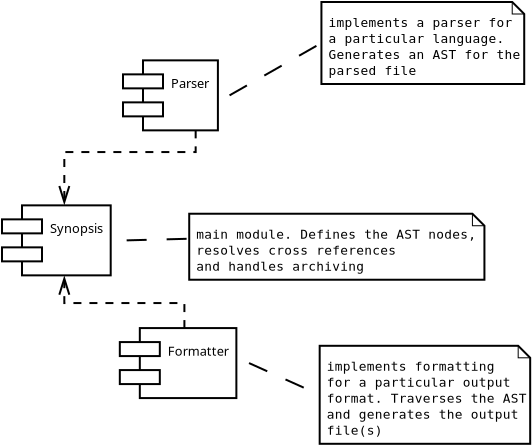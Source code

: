 <?xml version="1.0"?>
<diagram xmlns:dia="http://www.lysator.liu.se/~alla/dia/">
  <diagramdata>
    <attribute name="background">
      <color val="#ffffff"/>
    </attribute>
    <attribute name="paper">
      <composite type="paper">
        <attribute name="name">
          <string>#A4#</string>
        </attribute>
        <attribute name="tmargin">
          <real val="2.82"/>
        </attribute>
        <attribute name="bmargin">
          <real val="2.82"/>
        </attribute>
        <attribute name="lmargin">
          <real val="2.82"/>
        </attribute>
        <attribute name="rmargin">
          <real val="2.82"/>
        </attribute>
        <attribute name="is_portrait">
          <boolean val="true"/>
        </attribute>
        <attribute name="scaling">
          <real val="1"/>
        </attribute>
        <attribute name="fitto">
          <boolean val="false"/>
        </attribute>
      </composite>
    </attribute>
  </diagramdata>
  <layer name="Background" visible="true">
    <object type="UML - Component" version="0" id="O0">
      <attribute name="obj_pos">
        <point val="6,10.6"/>
      </attribute>
      <attribute name="obj_bb">
        <rectangle val="5.95,10.55;12.282,14.15"/>
      </attribute>
      <attribute name="elem_corner">
        <point val="6,10.6"/>
      </attribute>
      <attribute name="elem_width">
        <real val="6.232"/>
      </attribute>
      <attribute name="elem_height">
        <real val="3.5"/>
      </attribute>
      <attribute name="text">
        <composite type="text">
          <attribute name="string">
            <string>#Synopsis#</string>
          </attribute>
          <attribute name="font">
            <font name="Helvetica"/>
          </attribute>
          <attribute name="height">
            <real val="0.8"/>
          </attribute>
          <attribute name="pos">
            <point val="8.4,12"/>
          </attribute>
          <attribute name="color">
            <color val="#000000"/>
          </attribute>
          <attribute name="alignment">
            <enum val="0"/>
          </attribute>
        </composite>
      </attribute>
    </object>
    <object type="UML - Component" version="0" id="O1">
      <attribute name="obj_pos">
        <point val="12.05,3.35"/>
      </attribute>
      <attribute name="obj_bb">
        <rectangle val="12,3.3;17.427,6.9"/>
      </attribute>
      <attribute name="elem_corner">
        <point val="12.05,3.35"/>
      </attribute>
      <attribute name="elem_width">
        <real val="5.327"/>
      </attribute>
      <attribute name="elem_height">
        <real val="3.5"/>
      </attribute>
      <attribute name="text">
        <composite type="text">
          <attribute name="string">
            <string>#Parser#</string>
          </attribute>
          <attribute name="font">
            <font name="Helvetica"/>
          </attribute>
          <attribute name="height">
            <real val="0.8"/>
          </attribute>
          <attribute name="pos">
            <point val="14.45,4.75"/>
          </attribute>
          <attribute name="color">
            <color val="#000000"/>
          </attribute>
          <attribute name="alignment">
            <enum val="0"/>
          </attribute>
        </composite>
      </attribute>
    </object>
    <object type="UML - Component" version="0" id="O2">
      <attribute name="obj_pos">
        <point val="11.891,16.736"/>
      </attribute>
      <attribute name="obj_bb">
        <rectangle val="11.841,16.686;18.4,20.286"/>
      </attribute>
      <attribute name="elem_corner">
        <point val="11.891,16.736"/>
      </attribute>
      <attribute name="elem_width">
        <real val="6.458"/>
      </attribute>
      <attribute name="elem_height">
        <real val="3.5"/>
      </attribute>
      <attribute name="text">
        <composite type="text">
          <attribute name="string">
            <string>#Formatter#</string>
          </attribute>
          <attribute name="font">
            <font name="Helvetica"/>
          </attribute>
          <attribute name="height">
            <real val="0.8"/>
          </attribute>
          <attribute name="pos">
            <point val="14.291,18.136"/>
          </attribute>
          <attribute name="color">
            <color val="#000000"/>
          </attribute>
          <attribute name="alignment">
            <enum val="0"/>
          </attribute>
        </composite>
      </attribute>
    </object>
    <object type="UML - Dependency" version="0" id="O3">
      <attribute name="obj_pos">
        <point val="15.683,6.85"/>
      </attribute>
      <attribute name="obj_bb">
        <rectangle val="8.266,6;16.533,11.45"/>
      </attribute>
      <attribute name="orth_points">
        <point val="15.683,6.85"/>
        <point val="15.683,7.935"/>
        <point val="9.116,7.935"/>
        <point val="9.116,10.6"/>
      </attribute>
      <attribute name="orth_orient">
        <enum val="1"/>
        <enum val="0"/>
        <enum val="1"/>
      </attribute>
      <attribute name="draw_arrow">
        <boolean val="true"/>
      </attribute>
      <attribute name="name">
        <string/>
      </attribute>
      <attribute name="stereotype">
        <string/>
      </attribute>
      <connections>
        <connection handle="0" to="O1" connection="6"/>
        <connection handle="1" to="O0" connection="1"/>
      </connections>
    </object>
    <object type="UML - Dependency" version="0" id="O4">
      <attribute name="obj_pos">
        <point val="15.12,16.736"/>
      </attribute>
      <attribute name="obj_bb">
        <rectangle val="8.266,13.25;15.97,17.586"/>
      </attribute>
      <attribute name="orth_points">
        <point val="15.12,16.736"/>
        <point val="15.12,15.485"/>
        <point val="9.116,15.485"/>
        <point val="9.116,14.1"/>
      </attribute>
      <attribute name="orth_orient">
        <enum val="1"/>
        <enum val="0"/>
        <enum val="1"/>
      </attribute>
      <attribute name="draw_arrow">
        <boolean val="true"/>
      </attribute>
      <attribute name="name">
        <string/>
      </attribute>
      <attribute name="stereotype">
        <string/>
      </attribute>
      <connections>
        <connection handle="0" to="O2" connection="1"/>
        <connection handle="1" to="O0" connection="6"/>
      </connections>
    </object>
    <object type="UML - Note" version="0" id="O5">
      <attribute name="obj_pos">
        <point val="15.361,11.019"/>
      </attribute>
      <attribute name="obj_bb">
        <rectangle val="15.31,10.969;33.963,14.369"/>
      </attribute>
      <attribute name="elem_corner">
        <point val="15.361,11.019"/>
      </attribute>
      <attribute name="elem_width">
        <real val="18.553"/>
      </attribute>
      <attribute name="elem_height">
        <real val="3.3"/>
      </attribute>
      <attribute name="text">
        <composite type="text">
          <attribute name="string">
            <string>#main module. Defines the AST nodes, 
resolves cross references 
and handles archiving#</string>
          </attribute>
          <attribute name="font">
            <font name="Courier"/>
          </attribute>
          <attribute name="height">
            <real val="0.8"/>
          </attribute>
          <attribute name="pos">
            <point val="15.71,12.264"/>
          </attribute>
          <attribute name="color">
            <color val="#000000"/>
          </attribute>
          <attribute name="alignment">
            <enum val="0"/>
          </attribute>
        </composite>
      </attribute>
    </object>
    <object type="Standard - Line" version="0" id="O6">
      <attribute name="obj_pos">
        <point val="12.232,12.35"/>
      </attribute>
      <attribute name="obj_bb">
        <rectangle val="12.182,12.219;15.411,12.4"/>
      </attribute>
      <attribute name="conn_endpoints">
        <point val="12.232,12.35"/>
        <point val="15.361,12.269"/>
      </attribute>
      <attribute name="numcp">
        <int val="1"/>
      </attribute>
      <attribute name="line_width">
        <real val="0.1"/>
      </attribute>
      <attribute name="line_style">
        <enum val="1"/>
      </attribute>
      <connections>
        <connection handle="0" to="O0" connection="4"/>
        <connection handle="1" to="O5" connection="3"/>
      </connections>
    </object>
    <object type="UML - Note" version="0" id="O7">
      <attribute name="obj_pos">
        <point val="21.971,0.432"/>
      </attribute>
      <attribute name="obj_bb">
        <rectangle val="21.921,0.382;34.756,4.582"/>
      </attribute>
      <attribute name="elem_corner">
        <point val="21.971,0.432"/>
      </attribute>
      <attribute name="elem_width">
        <real val="12.735"/>
      </attribute>
      <attribute name="elem_height">
        <real val="4.1"/>
      </attribute>
      <attribute name="text">
        <composite type="text">
          <attribute name="string">
            <string>#implements a parser for
a particular language.
Generates an AST for the
parsed file#</string>
          </attribute>
          <attribute name="font">
            <font name="Courier"/>
          </attribute>
          <attribute name="height">
            <real val="0.8"/>
          </attribute>
          <attribute name="pos">
            <point val="22.321,1.677"/>
          </attribute>
          <attribute name="color">
            <color val="#000000"/>
          </attribute>
          <attribute name="alignment">
            <enum val="0"/>
          </attribute>
        </composite>
      </attribute>
    </object>
    <object type="Standard - Line" version="0" id="O8">
      <attribute name="obj_pos">
        <point val="17.377,5.1"/>
      </attribute>
      <attribute name="obj_bb">
        <rectangle val="17.327,2.432;22.021,5.15"/>
      </attribute>
      <attribute name="conn_endpoints">
        <point val="17.377,5.1"/>
        <point val="21.971,2.482"/>
      </attribute>
      <attribute name="numcp">
        <int val="1"/>
      </attribute>
      <attribute name="line_width">
        <real val="0.1"/>
      </attribute>
      <attribute name="line_style">
        <enum val="1"/>
      </attribute>
      <connections>
        <connection handle="0" to="O1" connection="4"/>
        <connection handle="1" to="O7" connection="3"/>
      </connections>
    </object>
    <object type="UML - Note" version="0" id="O9">
      <attribute name="obj_pos">
        <point val="21.884,17.622"/>
      </attribute>
      <attribute name="obj_bb">
        <rectangle val="21.834,17.573;35.154,22.573"/>
      </attribute>
      <attribute name="elem_corner">
        <point val="21.884,17.622"/>
      </attribute>
      <attribute name="elem_width">
        <real val="13.22"/>
      </attribute>
      <attribute name="elem_height">
        <real val="4.9"/>
      </attribute>
      <attribute name="text">
        <composite type="text">
          <attribute name="string">
            <string>#implements formatting
for a particular output
format. Traverses the AST
and generates the output
file(s)#</string>
          </attribute>
          <attribute name="font">
            <font name="Courier"/>
          </attribute>
          <attribute name="height">
            <real val="0.8"/>
          </attribute>
          <attribute name="pos">
            <point val="22.234,18.867"/>
          </attribute>
          <attribute name="color">
            <color val="#000000"/>
          </attribute>
          <attribute name="alignment">
            <enum val="0"/>
          </attribute>
        </composite>
      </attribute>
    </object>
    <object type="Standard - Line" version="0" id="O10">
      <attribute name="obj_pos">
        <point val="18.35,18.486"/>
      </attribute>
      <attribute name="obj_bb">
        <rectangle val="18.3,18.436;21.934,20.122"/>
      </attribute>
      <attribute name="conn_endpoints">
        <point val="18.35,18.486"/>
        <point val="21.884,20.073"/>
      </attribute>
      <attribute name="numcp">
        <int val="1"/>
      </attribute>
      <attribute name="line_width">
        <real val="0.1"/>
      </attribute>
      <attribute name="line_style">
        <enum val="1"/>
      </attribute>
      <connections>
        <connection handle="0" to="O2" connection="4"/>
        <connection handle="1" to="O9" connection="3"/>
      </connections>
    </object>
  </layer>
</diagram>
